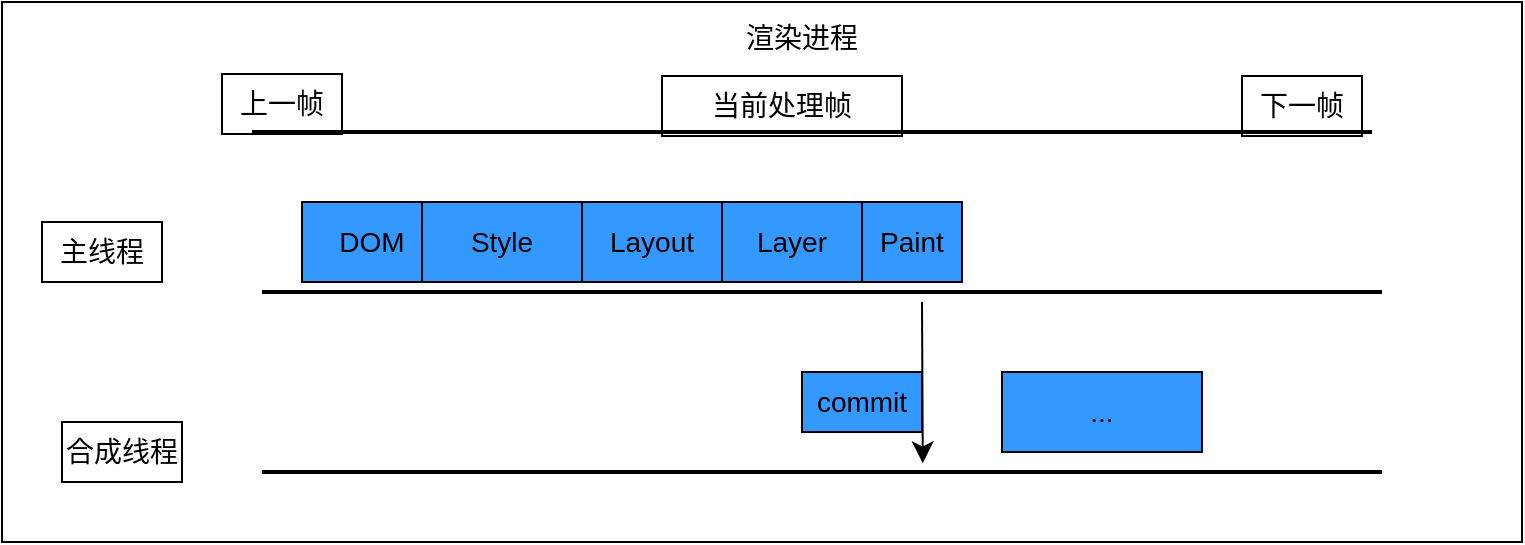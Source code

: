 <mxfile>
    <diagram id="n_PGgjzYY90XFIyNxaz5" name="第 1 页">
        <mxGraphModel dx="633" dy="421" grid="1" gridSize="10" guides="1" tooltips="1" connect="1" arrows="1" fold="1" page="1" pageScale="1" pageWidth="827" pageHeight="1169" background="#ffffff" math="0" shadow="0">
            <root>
                <mxCell id="0"/>
                <mxCell id="1" parent="0"/>
                <mxCell id="2" value="" style="rounded=0;whiteSpace=wrap;html=1;fontSize=14;fillColor=none;strokeColor=#000000;fontColor=#000000;" parent="1" vertex="1">
                    <mxGeometry x="30" y="40" width="760" height="270" as="geometry"/>
                </mxCell>
                <mxCell id="3" value="渲染进程" style="text;html=1;fillColor=none;align=center;verticalAlign=middle;whiteSpace=wrap;rounded=0;fontSize=14;strokeColor=none;fontColor=#000000;" parent="1" vertex="1">
                    <mxGeometry x="400" y="43" width="60" height="30" as="geometry"/>
                </mxCell>
                <mxCell id="4" value="上一帧" style="text;html=1;fillColor=none;align=center;verticalAlign=middle;whiteSpace=wrap;rounded=0;fontSize=14;strokeColor=#000000;fontColor=#000000;" parent="1" vertex="1">
                    <mxGeometry x="140" y="76" width="60" height="30" as="geometry"/>
                </mxCell>
                <mxCell id="5" value="主线程" style="text;html=1;fillColor=none;align=center;verticalAlign=middle;whiteSpace=wrap;rounded=0;fontSize=14;strokeColor=#000000;fontColor=#000000;" parent="1" vertex="1">
                    <mxGeometry x="50" y="150" width="60" height="30" as="geometry"/>
                </mxCell>
                <mxCell id="6" value="合成线程" style="text;html=1;fillColor=none;align=center;verticalAlign=middle;whiteSpace=wrap;rounded=0;fontSize=14;strokeColor=#000000;fontColor=#000000;" parent="1" vertex="1">
                    <mxGeometry x="60" y="250" width="60" height="30" as="geometry"/>
                </mxCell>
                <mxCell id="7" value="下一帧" style="text;html=1;fillColor=none;align=center;verticalAlign=middle;whiteSpace=wrap;rounded=0;fontSize=14;strokeColor=#000000;fontColor=#000000;" parent="1" vertex="1">
                    <mxGeometry x="650" y="77" width="60" height="30" as="geometry"/>
                </mxCell>
                <mxCell id="13" value="DOM" style="rounded=0;whiteSpace=wrap;html=1;fontSize=14;fillColor=#3399FF;strokeColor=#000000;fontColor=#000000;" parent="1" vertex="1">
                    <mxGeometry x="180" y="140" width="70" height="40" as="geometry"/>
                </mxCell>
                <mxCell id="14" value="Style" style="rounded=0;whiteSpace=wrap;html=1;fontSize=14;fillColor=#3399FF;strokeColor=#000000;fontColor=#000000;" parent="1" vertex="1">
                    <mxGeometry x="240" y="140" width="80" height="40" as="geometry"/>
                </mxCell>
                <mxCell id="15" value="Layout" style="rounded=0;whiteSpace=wrap;html=1;fontSize=14;fillColor=#3399FF;strokeColor=#000000;fontColor=#000000;" parent="1" vertex="1">
                    <mxGeometry x="320" y="140" width="70" height="40" as="geometry"/>
                </mxCell>
                <mxCell id="16" value="Layer" style="rounded=0;whiteSpace=wrap;html=1;fontSize=14;fillColor=#3399FF;strokeColor=#000000;fontColor=#000000;" parent="1" vertex="1">
                    <mxGeometry x="390" y="140" width="70" height="40" as="geometry"/>
                </mxCell>
                <mxCell id="17" value="Paint" style="rounded=0;whiteSpace=wrap;html=1;fontSize=14;fillColor=#3399FF;strokeColor=#000000;fontColor=#000000;" parent="1" vertex="1">
                    <mxGeometry x="460" y="140" width="50" height="40" as="geometry"/>
                </mxCell>
                <mxCell id="18" value="..." style="rounded=0;whiteSpace=wrap;html=1;fontSize=14;fillColor=#3399FF;strokeColor=#000000;fontColor=#000000;" parent="1" vertex="1">
                    <mxGeometry x="530" y="225" width="100" height="40" as="geometry"/>
                </mxCell>
                <mxCell id="21" value="" style="line;strokeWidth=2;html=1;fontSize=14;fillColor=none;strokeColor=#000000;fontColor=#000000;" parent="1" vertex="1">
                    <mxGeometry x="160" y="180" width="560" height="10" as="geometry"/>
                </mxCell>
                <mxCell id="22" value="" style="line;strokeWidth=2;html=1;fontSize=14;fillColor=none;strokeColor=#000000;fontColor=#000000;" parent="1" vertex="1">
                    <mxGeometry x="160" y="270" width="560" height="10" as="geometry"/>
                </mxCell>
                <mxCell id="23" value="当前处理帧" style="text;html=1;fillColor=none;align=center;verticalAlign=middle;whiteSpace=wrap;rounded=0;fontSize=14;strokeColor=#000000;fontColor=#000000;" parent="1" vertex="1">
                    <mxGeometry x="360" y="77" width="120" height="30" as="geometry"/>
                </mxCell>
                <mxCell id="25" value="" style="line;strokeWidth=2;html=1;fontSize=14;fillColor=none;strokeColor=#000000;fontColor=#000000;" parent="1" vertex="1">
                    <mxGeometry x="155" y="100" width="560" height="10" as="geometry"/>
                </mxCell>
                <mxCell id="26" value="" style="edgeStyle=segmentEdgeStyle;endArrow=classic;html=1;curved=0;rounded=0;endSize=8;startSize=8;entryX=0.59;entryY=0.067;entryDx=0;entryDy=0;entryPerimeter=0;fontSize=14;fillColor=none;strokeColor=#000000;fontColor=#000000;" parent="1" target="22" edge="1">
                    <mxGeometry width="50" height="50" relative="1" as="geometry">
                        <mxPoint x="490" y="190" as="sourcePoint"/>
                        <mxPoint x="540" y="140" as="targetPoint"/>
                    </mxGeometry>
                </mxCell>
                <mxCell id="27" value="commit" style="text;html=1;fillColor=#3399FF;align=center;verticalAlign=middle;whiteSpace=wrap;rounded=0;fontSize=14;strokeColor=#000000;fontColor=#000000;" parent="1" vertex="1">
                    <mxGeometry x="430" y="225" width="60" height="30" as="geometry"/>
                </mxCell>
            </root>
        </mxGraphModel>
    </diagram>
</mxfile>